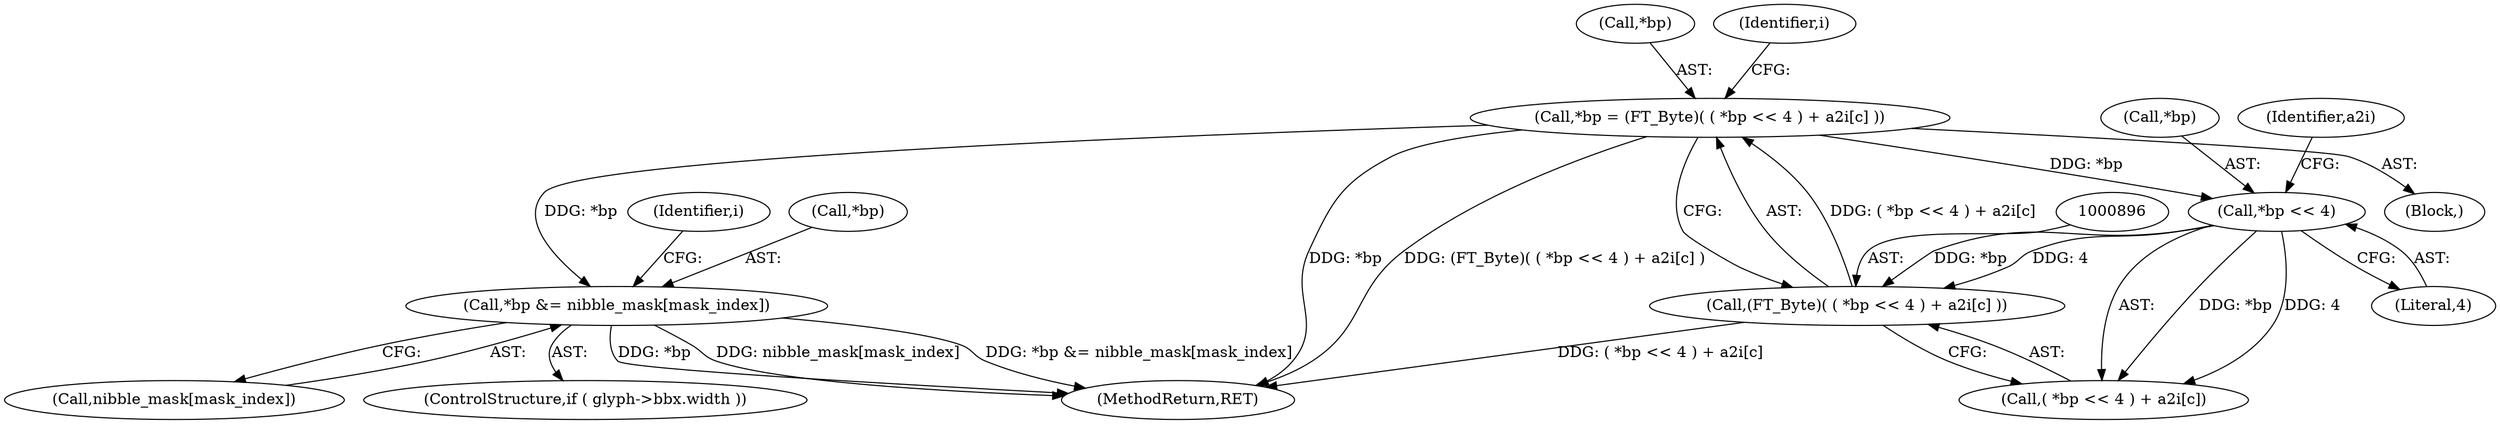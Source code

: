 digraph "0_savannah_07bdb6e289c7954e2a533039dc93c1c136099d2d@array" {
"1000963" [label="(Call,*bp &= nibble_mask[mask_index])"];
"1000892" [label="(Call,*bp = (FT_Byte)( ( *bp << 4 ) + a2i[c] ))"];
"1000895" [label="(Call,(FT_Byte)( ( *bp << 4 ) + a2i[c] ))"];
"1000898" [label="(Call,*bp << 4)"];
"1000895" [label="(Call,(FT_Byte)( ( *bp << 4 ) + a2i[c] ))"];
"1000898" [label="(Call,*bp << 4)"];
"1000901" [label="(Literal,4)"];
"1000897" [label="(Call,( *bp << 4 ) + a2i[c])"];
"1000966" [label="(Call,nibble_mask[mask_index])"];
"1000957" [label="(ControlStructure,if ( glyph->bbx.width ))"];
"1000880" [label="(Block,)"];
"1000972" [label="(Identifier,i)"];
"1001568" [label="(MethodReturn,RET)"];
"1000893" [label="(Call,*bp)"];
"1000963" [label="(Call,*bp &= nibble_mask[mask_index])"];
"1000899" [label="(Call,*bp)"];
"1000909" [label="(Identifier,i)"];
"1000964" [label="(Call,*bp)"];
"1000892" [label="(Call,*bp = (FT_Byte)( ( *bp << 4 ) + a2i[c] ))"];
"1000903" [label="(Identifier,a2i)"];
"1000963" -> "1000957"  [label="AST: "];
"1000963" -> "1000966"  [label="CFG: "];
"1000964" -> "1000963"  [label="AST: "];
"1000966" -> "1000963"  [label="AST: "];
"1000972" -> "1000963"  [label="CFG: "];
"1000963" -> "1001568"  [label="DDG: *bp"];
"1000963" -> "1001568"  [label="DDG: nibble_mask[mask_index]"];
"1000963" -> "1001568"  [label="DDG: *bp &= nibble_mask[mask_index]"];
"1000892" -> "1000963"  [label="DDG: *bp"];
"1000892" -> "1000880"  [label="AST: "];
"1000892" -> "1000895"  [label="CFG: "];
"1000893" -> "1000892"  [label="AST: "];
"1000895" -> "1000892"  [label="AST: "];
"1000909" -> "1000892"  [label="CFG: "];
"1000892" -> "1001568"  [label="DDG: *bp"];
"1000892" -> "1001568"  [label="DDG: (FT_Byte)( ( *bp << 4 ) + a2i[c] )"];
"1000895" -> "1000892"  [label="DDG: ( *bp << 4 ) + a2i[c]"];
"1000892" -> "1000898"  [label="DDG: *bp"];
"1000895" -> "1000897"  [label="CFG: "];
"1000896" -> "1000895"  [label="AST: "];
"1000897" -> "1000895"  [label="AST: "];
"1000895" -> "1001568"  [label="DDG: ( *bp << 4 ) + a2i[c]"];
"1000898" -> "1000895"  [label="DDG: *bp"];
"1000898" -> "1000895"  [label="DDG: 4"];
"1000898" -> "1000897"  [label="AST: "];
"1000898" -> "1000901"  [label="CFG: "];
"1000899" -> "1000898"  [label="AST: "];
"1000901" -> "1000898"  [label="AST: "];
"1000903" -> "1000898"  [label="CFG: "];
"1000898" -> "1000897"  [label="DDG: *bp"];
"1000898" -> "1000897"  [label="DDG: 4"];
}

